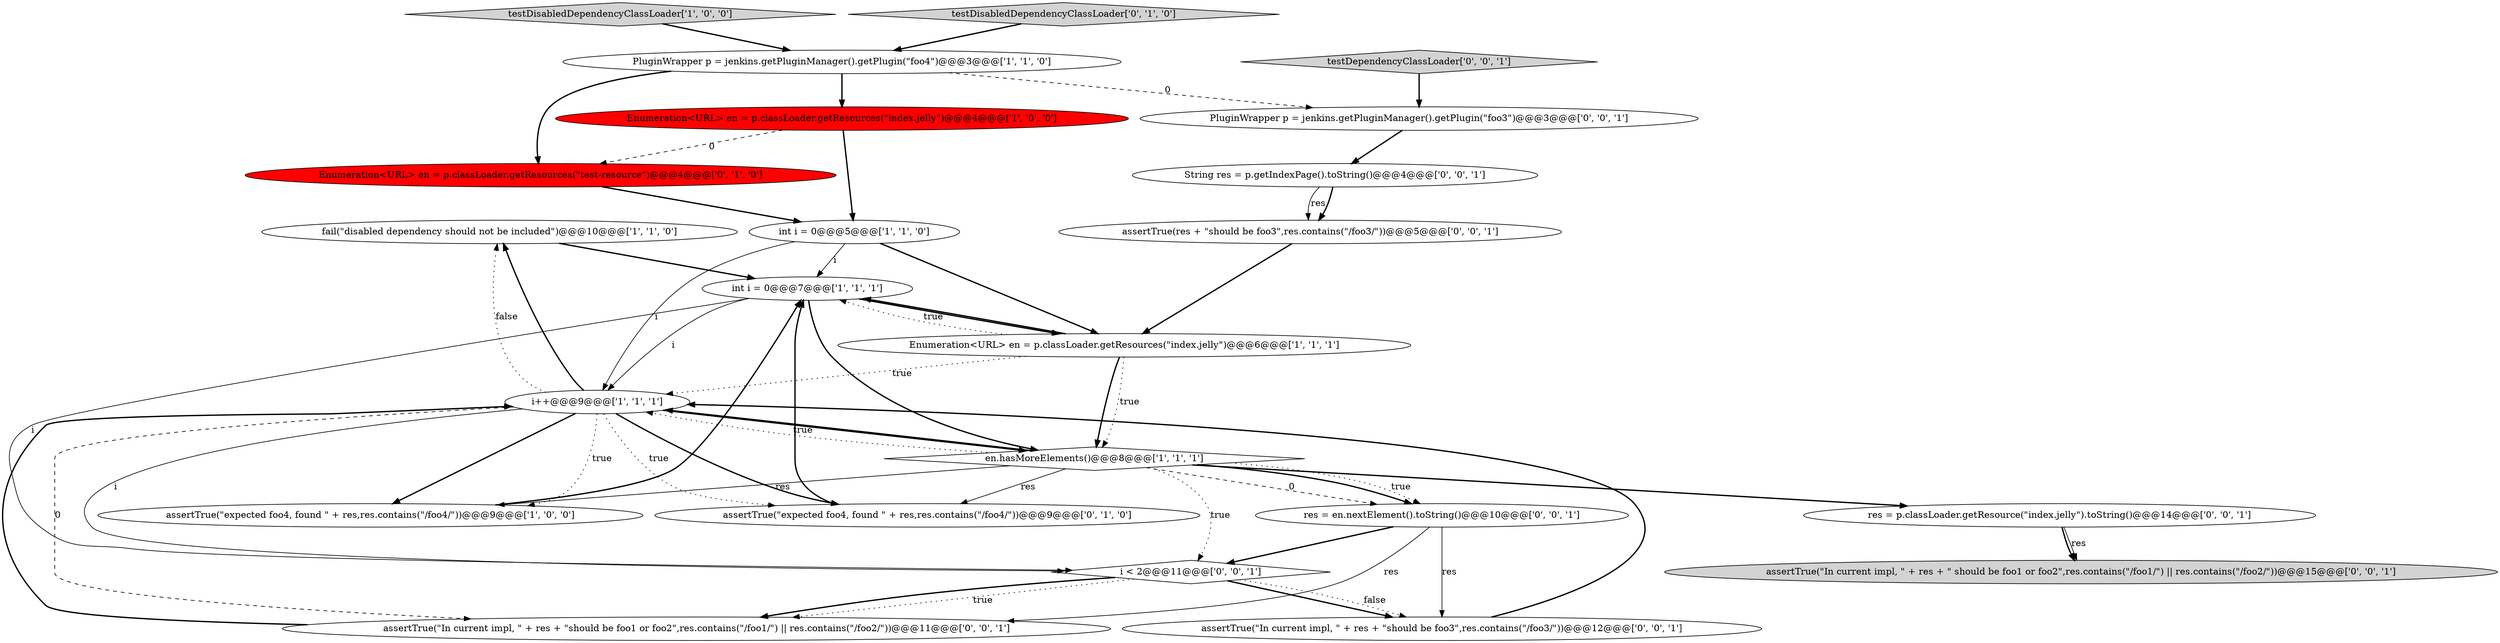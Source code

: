 digraph {
6 [style = filled, label = "fail(\"disabled dependency should not be included\")@@@10@@@['1', '1', '0']", fillcolor = white, shape = ellipse image = "AAA0AAABBB1BBB"];
2 [style = filled, label = "assertTrue(\"expected foo4, found \" + res,res.contains(\"/foo4/\"))@@@9@@@['1', '0', '0']", fillcolor = white, shape = ellipse image = "AAA0AAABBB1BBB"];
21 [style = filled, label = "String res = p.getIndexPage().toString()@@@4@@@['0', '0', '1']", fillcolor = white, shape = ellipse image = "AAA0AAABBB3BBB"];
1 [style = filled, label = "Enumeration<URL> en = p.classLoader.getResources(\"index.jelly\")@@@6@@@['1', '1', '1']", fillcolor = white, shape = ellipse image = "AAA0AAABBB1BBB"];
4 [style = filled, label = "Enumeration<URL> en = p.classLoader.getResources(\"index.jelly\")@@@4@@@['1', '0', '0']", fillcolor = red, shape = ellipse image = "AAA1AAABBB1BBB"];
10 [style = filled, label = "Enumeration<URL> en = p.classLoader.getResources(\"test-resource\")@@@4@@@['0', '1', '0']", fillcolor = red, shape = ellipse image = "AAA1AAABBB2BBB"];
11 [style = filled, label = "assertTrue(\"expected foo4, found \" + res,res.contains(\"/foo4/\"))@@@9@@@['0', '1', '0']", fillcolor = white, shape = ellipse image = "AAA0AAABBB2BBB"];
15 [style = filled, label = "i < 2@@@11@@@['0', '0', '1']", fillcolor = white, shape = diamond image = "AAA0AAABBB3BBB"];
8 [style = filled, label = "i++@@@9@@@['1', '1', '1']", fillcolor = white, shape = ellipse image = "AAA0AAABBB1BBB"];
9 [style = filled, label = "testDisabledDependencyClassLoader['1', '0', '0']", fillcolor = lightgray, shape = diamond image = "AAA0AAABBB1BBB"];
22 [style = filled, label = "res = en.nextElement().toString()@@@10@@@['0', '0', '1']", fillcolor = white, shape = ellipse image = "AAA0AAABBB3BBB"];
0 [style = filled, label = "int i = 0@@@5@@@['1', '1', '0']", fillcolor = white, shape = ellipse image = "AAA0AAABBB1BBB"];
12 [style = filled, label = "testDisabledDependencyClassLoader['0', '1', '0']", fillcolor = lightgray, shape = diamond image = "AAA0AAABBB2BBB"];
3 [style = filled, label = "PluginWrapper p = jenkins.getPluginManager().getPlugin(\"foo4\")@@@3@@@['1', '1', '0']", fillcolor = white, shape = ellipse image = "AAA0AAABBB1BBB"];
13 [style = filled, label = "res = p.classLoader.getResource(\"index.jelly\").toString()@@@14@@@['0', '0', '1']", fillcolor = white, shape = ellipse image = "AAA0AAABBB3BBB"];
20 [style = filled, label = "assertTrue(res + \"should be foo3\",res.contains(\"/foo3/\"))@@@5@@@['0', '0', '1']", fillcolor = white, shape = ellipse image = "AAA0AAABBB3BBB"];
16 [style = filled, label = "PluginWrapper p = jenkins.getPluginManager().getPlugin(\"foo3\")@@@3@@@['0', '0', '1']", fillcolor = white, shape = ellipse image = "AAA0AAABBB3BBB"];
19 [style = filled, label = "testDependencyClassLoader['0', '0', '1']", fillcolor = lightgray, shape = diamond image = "AAA0AAABBB3BBB"];
17 [style = filled, label = "assertTrue(\"In current impl, \" + res + \"should be foo1 or foo2\",res.contains(\"/foo1/\") || res.contains(\"/foo2/\"))@@@11@@@['0', '0', '1']", fillcolor = white, shape = ellipse image = "AAA0AAABBB3BBB"];
7 [style = filled, label = "en.hasMoreElements()@@@8@@@['1', '1', '1']", fillcolor = white, shape = diamond image = "AAA0AAABBB1BBB"];
5 [style = filled, label = "int i = 0@@@7@@@['1', '1', '1']", fillcolor = white, shape = ellipse image = "AAA0AAABBB1BBB"];
18 [style = filled, label = "assertTrue(\"In current impl, \" + res + \"should be foo3\",res.contains(\"/foo3/\"))@@@12@@@['0', '0', '1']", fillcolor = white, shape = ellipse image = "AAA0AAABBB3BBB"];
14 [style = filled, label = "assertTrue(\"In current impl, \" + res + \" should be foo1 or foo2\",res.contains(\"/foo1/\") || res.contains(\"/foo2/\"))@@@15@@@['0', '0', '1']", fillcolor = lightgray, shape = ellipse image = "AAA0AAABBB3BBB"];
1->5 [style = bold, label=""];
7->13 [style = bold, label=""];
17->8 [style = bold, label=""];
22->15 [style = bold, label=""];
8->6 [style = dotted, label="false"];
8->15 [style = solid, label="i"];
8->2 [style = dotted, label="true"];
13->14 [style = solid, label="res"];
21->20 [style = solid, label="res"];
8->6 [style = bold, label=""];
20->1 [style = bold, label=""];
7->8 [style = bold, label=""];
3->4 [style = bold, label=""];
1->7 [style = bold, label=""];
15->18 [style = bold, label=""];
7->15 [style = dotted, label="true"];
8->7 [style = bold, label=""];
4->0 [style = bold, label=""];
19->16 [style = bold, label=""];
0->5 [style = solid, label="i"];
1->7 [style = dotted, label="true"];
15->17 [style = dotted, label="true"];
3->10 [style = bold, label=""];
5->1 [style = bold, label=""];
6->5 [style = bold, label=""];
11->5 [style = bold, label=""];
7->22 [style = bold, label=""];
15->17 [style = bold, label=""];
21->20 [style = bold, label=""];
7->11 [style = solid, label="res"];
8->2 [style = bold, label=""];
22->18 [style = solid, label="res"];
5->15 [style = solid, label="i"];
0->1 [style = bold, label=""];
16->21 [style = bold, label=""];
10->0 [style = bold, label=""];
0->8 [style = solid, label="i"];
1->8 [style = dotted, label="true"];
8->11 [style = dotted, label="true"];
9->3 [style = bold, label=""];
5->7 [style = bold, label=""];
15->18 [style = dotted, label="false"];
8->17 [style = dashed, label="0"];
22->17 [style = solid, label="res"];
12->3 [style = bold, label=""];
18->8 [style = bold, label=""];
7->22 [style = dotted, label="true"];
4->10 [style = dashed, label="0"];
7->8 [style = dotted, label="true"];
7->2 [style = solid, label="res"];
8->11 [style = bold, label=""];
13->14 [style = bold, label=""];
7->22 [style = dashed, label="0"];
1->5 [style = dotted, label="true"];
3->16 [style = dashed, label="0"];
2->5 [style = bold, label=""];
5->8 [style = solid, label="i"];
}
